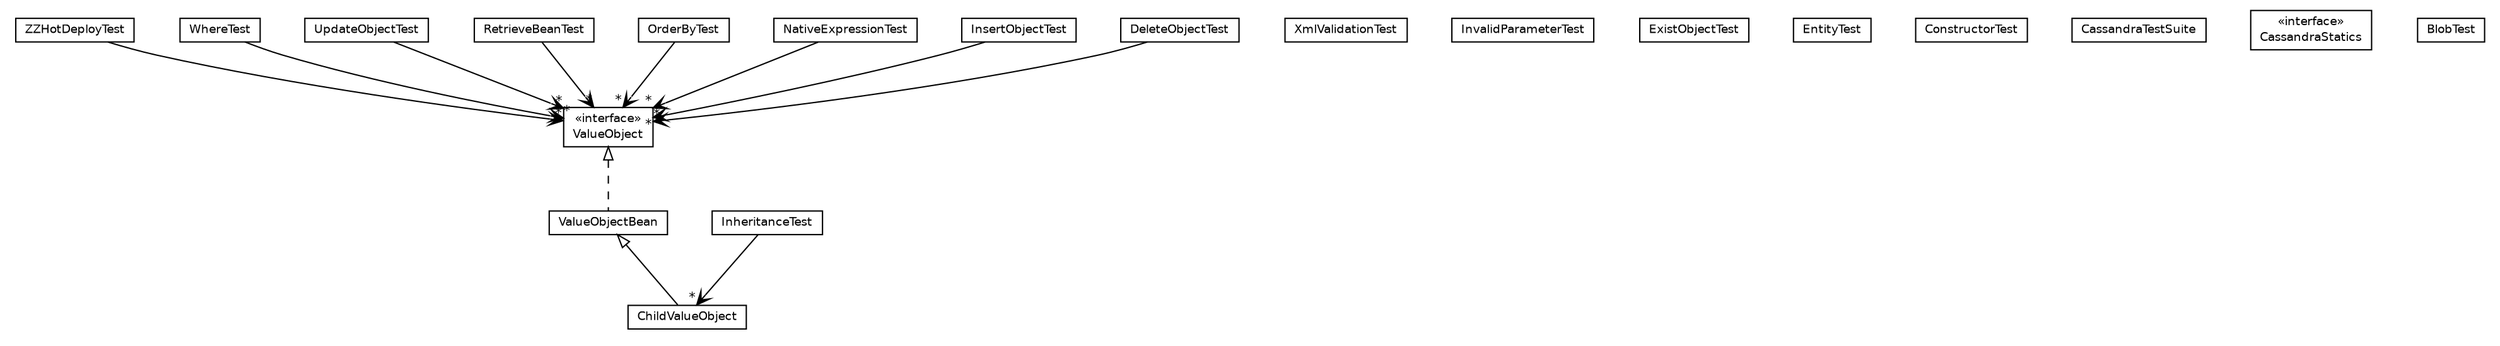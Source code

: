 #!/usr/local/bin/dot
#
# Class diagram 
# Generated by UmlGraph version 4.6 (http://www.spinellis.gr/sw/umlgraph)
#

digraph G {
	edge [fontname="Helvetica",fontsize=10,labelfontname="Helvetica",labelfontsize=10];
	node [fontname="Helvetica",fontsize=10,shape=plaintext];
	// org.synchronoss.cpo.cassandra.ZZHotDeployTest
	c255 [label=<<table border="0" cellborder="1" cellspacing="0" cellpadding="2" port="p" href="./ZZHotDeployTest.html">
		<tr><td><table border="0" cellspacing="0" cellpadding="1">
			<tr><td> ZZHotDeployTest </td></tr>
		</table></td></tr>
		</table>>, fontname="Helvetica", fontcolor="black", fontsize=9.0];
	// org.synchronoss.cpo.cassandra.XmlValidationTest
	c256 [label=<<table border="0" cellborder="1" cellspacing="0" cellpadding="2" port="p" href="./XmlValidationTest.html">
		<tr><td><table border="0" cellspacing="0" cellpadding="1">
			<tr><td> XmlValidationTest </td></tr>
		</table></td></tr>
		</table>>, fontname="Helvetica", fontcolor="black", fontsize=9.0];
	// org.synchronoss.cpo.cassandra.WhereTest
	c257 [label=<<table border="0" cellborder="1" cellspacing="0" cellpadding="2" port="p" href="./WhereTest.html">
		<tr><td><table border="0" cellspacing="0" cellpadding="1">
			<tr><td> WhereTest </td></tr>
		</table></td></tr>
		</table>>, fontname="Helvetica", fontcolor="black", fontsize=9.0];
	// org.synchronoss.cpo.cassandra.ValueObjectBean
	c258 [label=<<table border="0" cellborder="1" cellspacing="0" cellpadding="2" port="p" href="./ValueObjectBean.html">
		<tr><td><table border="0" cellspacing="0" cellpadding="1">
			<tr><td> ValueObjectBean </td></tr>
		</table></td></tr>
		</table>>, fontname="Helvetica", fontcolor="black", fontsize=9.0];
	// org.synchronoss.cpo.cassandra.ValueObject
	c259 [label=<<table border="0" cellborder="1" cellspacing="0" cellpadding="2" port="p" href="./ValueObject.html">
		<tr><td><table border="0" cellspacing="0" cellpadding="1">
			<tr><td> &laquo;interface&raquo; </td></tr>
			<tr><td> ValueObject </td></tr>
		</table></td></tr>
		</table>>, fontname="Helvetica", fontcolor="black", fontsize=9.0];
	// org.synchronoss.cpo.cassandra.UpdateObjectTest
	c260 [label=<<table border="0" cellborder="1" cellspacing="0" cellpadding="2" port="p" href="./UpdateObjectTest.html">
		<tr><td><table border="0" cellspacing="0" cellpadding="1">
			<tr><td> UpdateObjectTest </td></tr>
		</table></td></tr>
		</table>>, fontname="Helvetica", fontcolor="black", fontsize=9.0];
	// org.synchronoss.cpo.cassandra.RetrieveBeanTest
	c261 [label=<<table border="0" cellborder="1" cellspacing="0" cellpadding="2" port="p" href="./RetrieveBeanTest.html">
		<tr><td><table border="0" cellspacing="0" cellpadding="1">
			<tr><td> RetrieveBeanTest </td></tr>
		</table></td></tr>
		</table>>, fontname="Helvetica", fontcolor="black", fontsize=9.0];
	// org.synchronoss.cpo.cassandra.OrderByTest
	c262 [label=<<table border="0" cellborder="1" cellspacing="0" cellpadding="2" port="p" href="./OrderByTest.html">
		<tr><td><table border="0" cellspacing="0" cellpadding="1">
			<tr><td> OrderByTest </td></tr>
		</table></td></tr>
		</table>>, fontname="Helvetica", fontcolor="black", fontsize=9.0];
	// org.synchronoss.cpo.cassandra.NativeExpressionTest
	c263 [label=<<table border="0" cellborder="1" cellspacing="0" cellpadding="2" port="p" href="./NativeExpressionTest.html">
		<tr><td><table border="0" cellspacing="0" cellpadding="1">
			<tr><td> NativeExpressionTest </td></tr>
		</table></td></tr>
		</table>>, fontname="Helvetica", fontcolor="black", fontsize=9.0];
	// org.synchronoss.cpo.cassandra.InvalidParameterTest
	c264 [label=<<table border="0" cellborder="1" cellspacing="0" cellpadding="2" port="p" href="./InvalidParameterTest.html">
		<tr><td><table border="0" cellspacing="0" cellpadding="1">
			<tr><td> InvalidParameterTest </td></tr>
		</table></td></tr>
		</table>>, fontname="Helvetica", fontcolor="black", fontsize=9.0];
	// org.synchronoss.cpo.cassandra.InsertObjectTest
	c265 [label=<<table border="0" cellborder="1" cellspacing="0" cellpadding="2" port="p" href="./InsertObjectTest.html">
		<tr><td><table border="0" cellspacing="0" cellpadding="1">
			<tr><td> InsertObjectTest </td></tr>
		</table></td></tr>
		</table>>, fontname="Helvetica", fontcolor="black", fontsize=9.0];
	// org.synchronoss.cpo.cassandra.InheritanceTest
	c266 [label=<<table border="0" cellborder="1" cellspacing="0" cellpadding="2" port="p" href="./InheritanceTest.html">
		<tr><td><table border="0" cellspacing="0" cellpadding="1">
			<tr><td> InheritanceTest </td></tr>
		</table></td></tr>
		</table>>, fontname="Helvetica", fontcolor="black", fontsize=9.0];
	// org.synchronoss.cpo.cassandra.ExistObjectTest
	c267 [label=<<table border="0" cellborder="1" cellspacing="0" cellpadding="2" port="p" href="./ExistObjectTest.html">
		<tr><td><table border="0" cellspacing="0" cellpadding="1">
			<tr><td> ExistObjectTest </td></tr>
		</table></td></tr>
		</table>>, fontname="Helvetica", fontcolor="black", fontsize=9.0];
	// org.synchronoss.cpo.cassandra.EntityTest
	c268 [label=<<table border="0" cellborder="1" cellspacing="0" cellpadding="2" port="p" href="./EntityTest.html">
		<tr><td><table border="0" cellspacing="0" cellpadding="1">
			<tr><td> EntityTest </td></tr>
		</table></td></tr>
		</table>>, fontname="Helvetica", fontcolor="black", fontsize=9.0];
	// org.synchronoss.cpo.cassandra.DeleteObjectTest
	c269 [label=<<table border="0" cellborder="1" cellspacing="0" cellpadding="2" port="p" href="./DeleteObjectTest.html">
		<tr><td><table border="0" cellspacing="0" cellpadding="1">
			<tr><td> DeleteObjectTest </td></tr>
		</table></td></tr>
		</table>>, fontname="Helvetica", fontcolor="black", fontsize=9.0];
	// org.synchronoss.cpo.cassandra.ConstructorTest
	c270 [label=<<table border="0" cellborder="1" cellspacing="0" cellpadding="2" port="p" href="./ConstructorTest.html">
		<tr><td><table border="0" cellspacing="0" cellpadding="1">
			<tr><td> ConstructorTest </td></tr>
		</table></td></tr>
		</table>>, fontname="Helvetica", fontcolor="black", fontsize=9.0];
	// org.synchronoss.cpo.cassandra.ChildValueObject
	c271 [label=<<table border="0" cellborder="1" cellspacing="0" cellpadding="2" port="p" href="./ChildValueObject.html">
		<tr><td><table border="0" cellspacing="0" cellpadding="1">
			<tr><td> ChildValueObject </td></tr>
		</table></td></tr>
		</table>>, fontname="Helvetica", fontcolor="black", fontsize=9.0];
	// org.synchronoss.cpo.cassandra.CassandraTestSuite
	c272 [label=<<table border="0" cellborder="1" cellspacing="0" cellpadding="2" port="p" href="./CassandraTestSuite.html">
		<tr><td><table border="0" cellspacing="0" cellpadding="1">
			<tr><td> CassandraTestSuite </td></tr>
		</table></td></tr>
		</table>>, fontname="Helvetica", fontcolor="black", fontsize=9.0];
	// org.synchronoss.cpo.cassandra.CassandraStatics
	c273 [label=<<table border="0" cellborder="1" cellspacing="0" cellpadding="2" port="p" href="./CassandraStatics.html">
		<tr><td><table border="0" cellspacing="0" cellpadding="1">
			<tr><td> &laquo;interface&raquo; </td></tr>
			<tr><td> CassandraStatics </td></tr>
		</table></td></tr>
		</table>>, fontname="Helvetica", fontcolor="black", fontsize=9.0];
	// org.synchronoss.cpo.cassandra.BlobTest
	c274 [label=<<table border="0" cellborder="1" cellspacing="0" cellpadding="2" port="p" href="./BlobTest.html">
		<tr><td><table border="0" cellspacing="0" cellpadding="1">
			<tr><td> BlobTest </td></tr>
		</table></td></tr>
		</table>>, fontname="Helvetica", fontcolor="black", fontsize=9.0];
	//org.synchronoss.cpo.cassandra.ValueObjectBean implements org.synchronoss.cpo.cassandra.ValueObject
	c259:p -> c258:p [dir=back,arrowtail=empty,style=dashed];
	//org.synchronoss.cpo.cassandra.ChildValueObject extends org.synchronoss.cpo.cassandra.ValueObjectBean
	c258:p -> c271:p [dir=back,arrowtail=empty];
	// org.synchronoss.cpo.cassandra.ZZHotDeployTest NAVASSOC org.synchronoss.cpo.cassandra.ValueObject
	c255:p -> c259:p [taillabel="", label="", headlabel="*", fontname="Helvetica", fontcolor="black", fontsize=10.0, color="black", arrowhead=open];
	// org.synchronoss.cpo.cassandra.WhereTest NAVASSOC org.synchronoss.cpo.cassandra.ValueObject
	c257:p -> c259:p [taillabel="", label="", headlabel="*", fontname="Helvetica", fontcolor="black", fontsize=10.0, color="black", arrowhead=open];
	// org.synchronoss.cpo.cassandra.UpdateObjectTest NAVASSOC org.synchronoss.cpo.cassandra.ValueObject
	c260:p -> c259:p [taillabel="", label="", headlabel="*", fontname="Helvetica", fontcolor="black", fontsize=10.0, color="black", arrowhead=open];
	// org.synchronoss.cpo.cassandra.RetrieveBeanTest NAVASSOC org.synchronoss.cpo.cassandra.ValueObject
	c261:p -> c259:p [taillabel="", label="", headlabel="*", fontname="Helvetica", fontcolor="black", fontsize=10.0, color="black", arrowhead=open];
	// org.synchronoss.cpo.cassandra.OrderByTest NAVASSOC org.synchronoss.cpo.cassandra.ValueObject
	c262:p -> c259:p [taillabel="", label="", headlabel="*", fontname="Helvetica", fontcolor="black", fontsize=10.0, color="black", arrowhead=open];
	// org.synchronoss.cpo.cassandra.NativeExpressionTest NAVASSOC org.synchronoss.cpo.cassandra.ValueObject
	c263:p -> c259:p [taillabel="", label="", headlabel="*", fontname="Helvetica", fontcolor="black", fontsize=10.0, color="black", arrowhead=open];
	// org.synchronoss.cpo.cassandra.InsertObjectTest NAVASSOC org.synchronoss.cpo.cassandra.ValueObject
	c265:p -> c259:p [taillabel="", label="", headlabel="*", fontname="Helvetica", fontcolor="black", fontsize=10.0, color="black", arrowhead=open];
	// org.synchronoss.cpo.cassandra.InheritanceTest NAVASSOC org.synchronoss.cpo.cassandra.ChildValueObject
	c266:p -> c271:p [taillabel="", label="", headlabel="*", fontname="Helvetica", fontcolor="black", fontsize=10.0, color="black", arrowhead=open];
	// org.synchronoss.cpo.cassandra.DeleteObjectTest NAVASSOC org.synchronoss.cpo.cassandra.ValueObject
	c269:p -> c259:p [taillabel="", label="", headlabel="*", fontname="Helvetica", fontcolor="black", fontsize=10.0, color="black", arrowhead=open];
}

